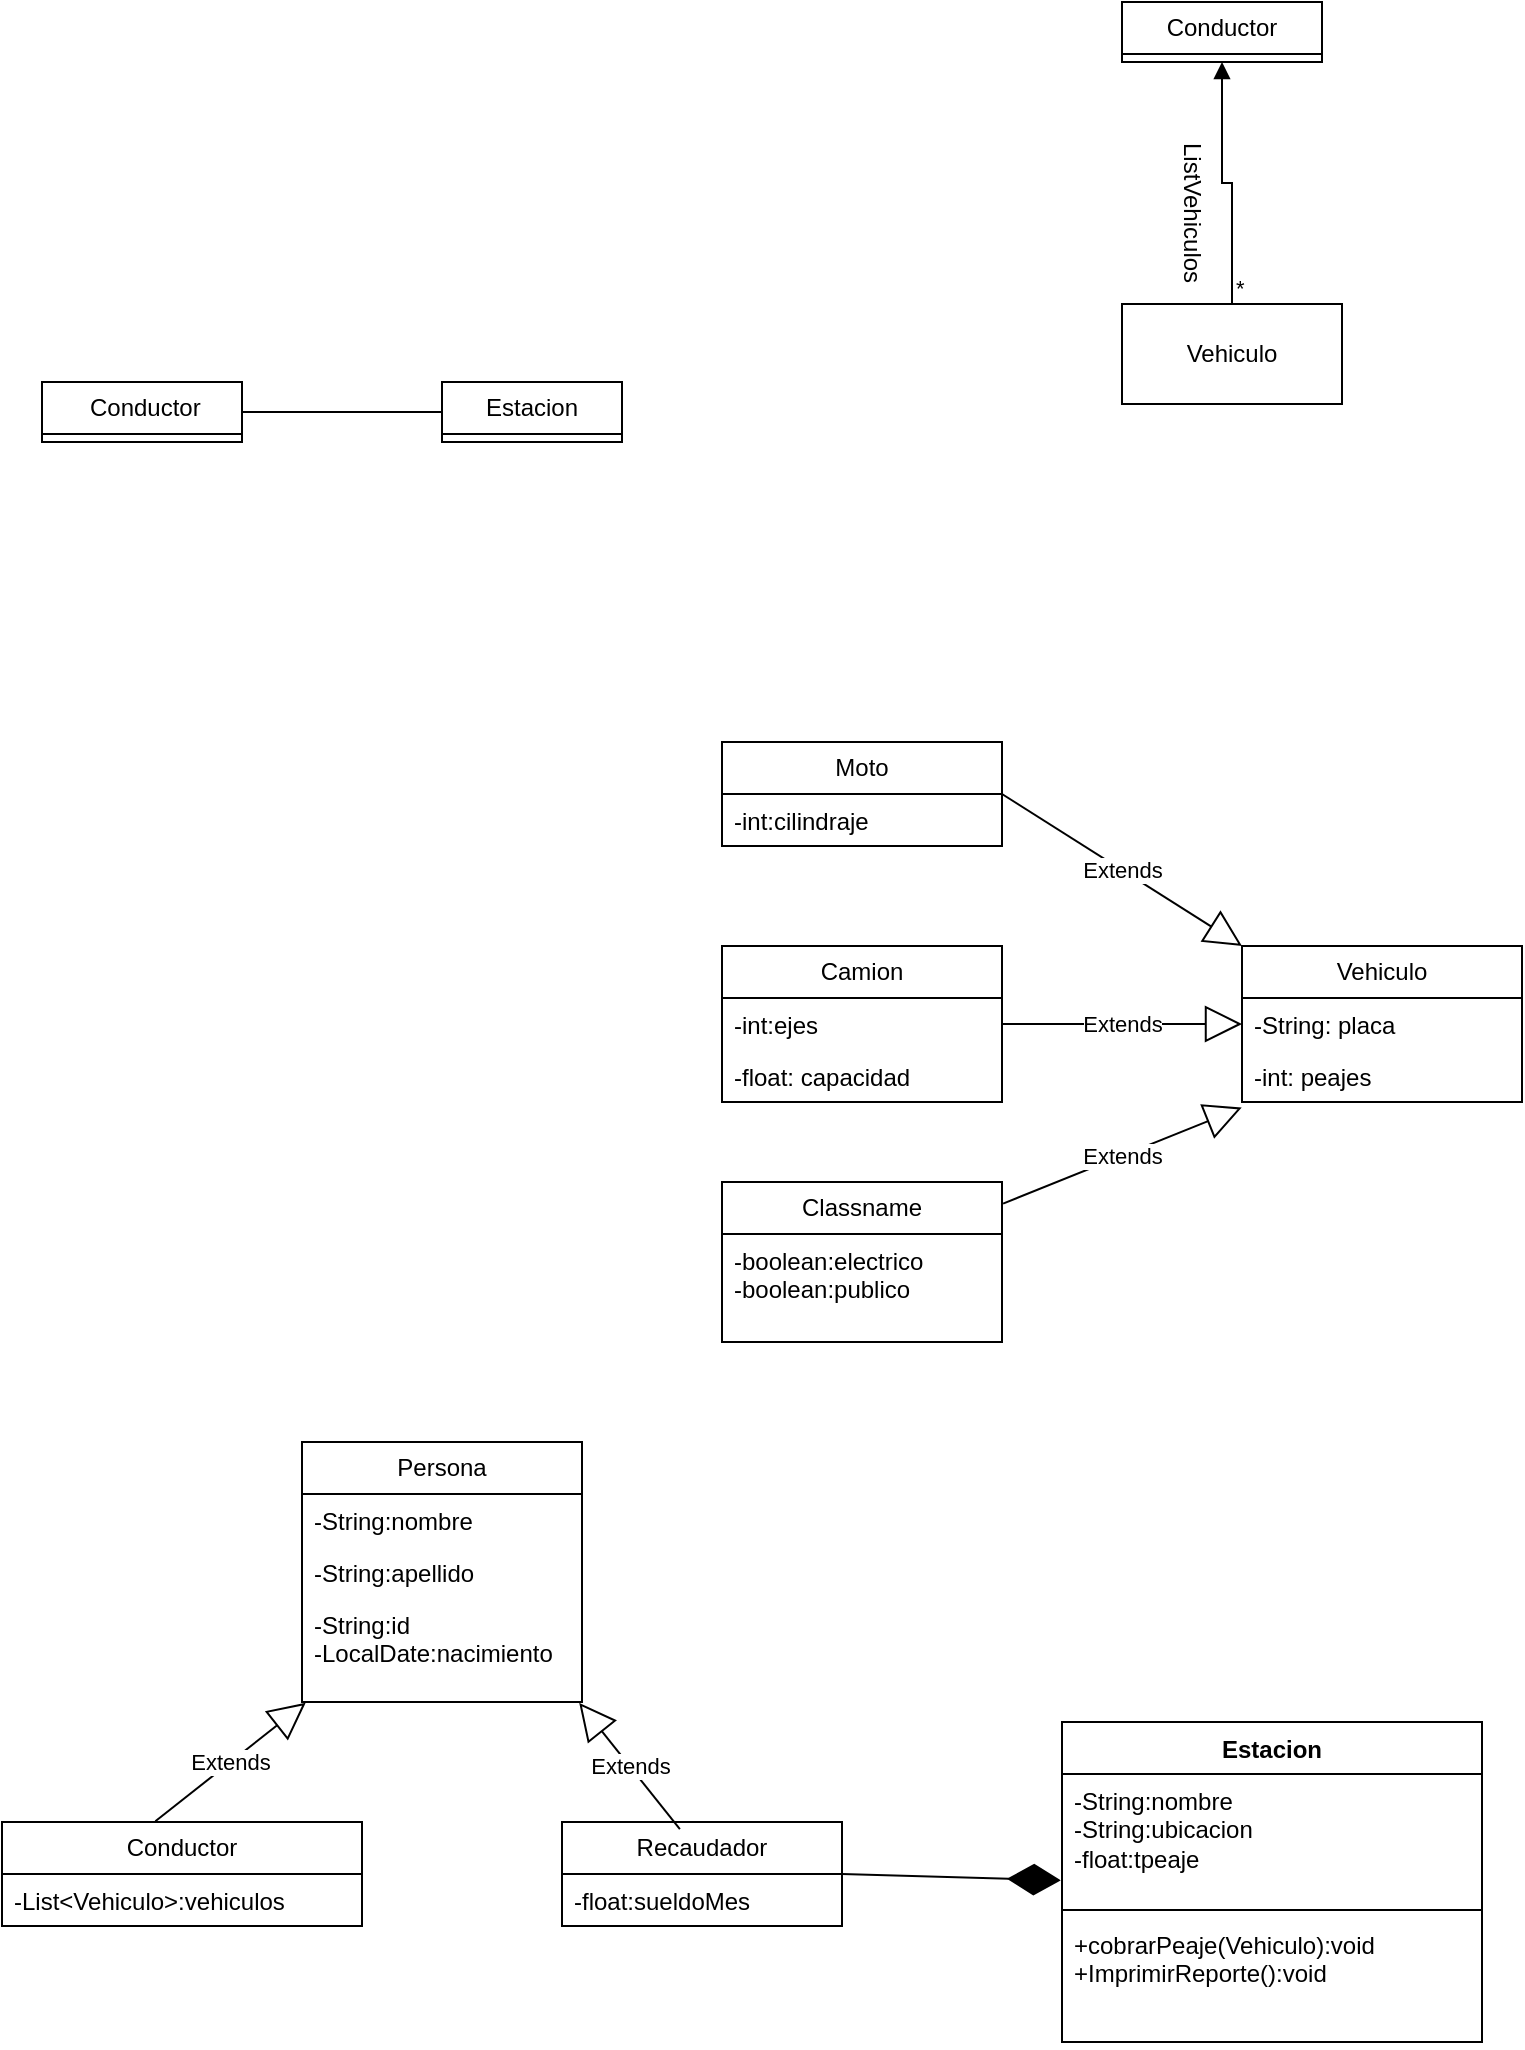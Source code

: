<mxfile version="27.0.6">
  <diagram name="Página-1" id="NVoLlfo6I_l2SCEZavzf">
    <mxGraphModel dx="1149" dy="633" grid="1" gridSize="10" guides="1" tooltips="1" connect="1" arrows="1" fold="1" page="1" pageScale="1" pageWidth="827" pageHeight="1169" math="0" shadow="0">
      <root>
        <mxCell id="0" />
        <mxCell id="1" parent="0" />
        <mxCell id="59XPLBo3YzxhoUTR-D23-57" value="Moto" style="swimlane;fontStyle=0;childLayout=stackLayout;horizontal=1;startSize=26;fillColor=none;horizontalStack=0;resizeParent=1;resizeParentMax=0;resizeLast=0;collapsible=1;marginBottom=0;whiteSpace=wrap;html=1;" parent="1" vertex="1">
          <mxGeometry x="400" y="380" width="140" height="52" as="geometry" />
        </mxCell>
        <mxCell id="59XPLBo3YzxhoUTR-D23-58" value="-int:cilindraje" style="text;strokeColor=none;fillColor=none;align=left;verticalAlign=top;spacingLeft=4;spacingRight=4;overflow=hidden;rotatable=0;points=[[0,0.5],[1,0.5]];portConstraint=eastwest;whiteSpace=wrap;html=1;" parent="59XPLBo3YzxhoUTR-D23-57" vertex="1">
          <mxGeometry y="26" width="140" height="26" as="geometry" />
        </mxCell>
        <mxCell id="59XPLBo3YzxhoUTR-D23-61" value="Camion" style="swimlane;fontStyle=0;childLayout=stackLayout;horizontal=1;startSize=26;fillColor=none;horizontalStack=0;resizeParent=1;resizeParentMax=0;resizeLast=0;collapsible=1;marginBottom=0;whiteSpace=wrap;html=1;" parent="1" vertex="1">
          <mxGeometry x="400" y="482" width="140" height="78" as="geometry" />
        </mxCell>
        <mxCell id="59XPLBo3YzxhoUTR-D23-62" value="-int:ejes" style="text;strokeColor=none;fillColor=none;align=left;verticalAlign=top;spacingLeft=4;spacingRight=4;overflow=hidden;rotatable=0;points=[[0,0.5],[1,0.5]];portConstraint=eastwest;whiteSpace=wrap;html=1;" parent="59XPLBo3YzxhoUTR-D23-61" vertex="1">
          <mxGeometry y="26" width="140" height="26" as="geometry" />
        </mxCell>
        <mxCell id="59XPLBo3YzxhoUTR-D23-63" value="-float: capacidad" style="text;strokeColor=none;fillColor=none;align=left;verticalAlign=top;spacingLeft=4;spacingRight=4;overflow=hidden;rotatable=0;points=[[0,0.5],[1,0.5]];portConstraint=eastwest;whiteSpace=wrap;html=1;" parent="59XPLBo3YzxhoUTR-D23-61" vertex="1">
          <mxGeometry y="52" width="140" height="26" as="geometry" />
        </mxCell>
        <mxCell id="59XPLBo3YzxhoUTR-D23-65" value="Conductor" style="swimlane;fontStyle=0;childLayout=stackLayout;horizontal=1;startSize=26;fillColor=none;horizontalStack=0;resizeParent=1;resizeParentMax=0;resizeLast=0;collapsible=1;marginBottom=0;whiteSpace=wrap;html=1;" parent="1" vertex="1">
          <mxGeometry x="40" y="920" width="180" height="52" as="geometry" />
        </mxCell>
        <mxCell id="59XPLBo3YzxhoUTR-D23-69" value="Vehiculo" style="swimlane;fontStyle=0;childLayout=stackLayout;horizontal=1;startSize=26;fillColor=none;horizontalStack=0;resizeParent=1;resizeParentMax=0;resizeLast=0;collapsible=1;marginBottom=0;whiteSpace=wrap;html=1;" parent="1" vertex="1">
          <mxGeometry x="660" y="482" width="140" height="78" as="geometry" />
        </mxCell>
        <mxCell id="59XPLBo3YzxhoUTR-D23-70" value="-String: placa" style="text;strokeColor=none;fillColor=none;align=left;verticalAlign=top;spacingLeft=4;spacingRight=4;overflow=hidden;rotatable=0;points=[[0,0.5],[1,0.5]];portConstraint=eastwest;whiteSpace=wrap;html=1;" parent="59XPLBo3YzxhoUTR-D23-69" vertex="1">
          <mxGeometry y="26" width="140" height="26" as="geometry" />
        </mxCell>
        <mxCell id="59XPLBo3YzxhoUTR-D23-71" value="-int: peajes" style="text;strokeColor=none;fillColor=none;align=left;verticalAlign=top;spacingLeft=4;spacingRight=4;overflow=hidden;rotatable=0;points=[[0,0.5],[1,0.5]];portConstraint=eastwest;whiteSpace=wrap;html=1;" parent="59XPLBo3YzxhoUTR-D23-69" vertex="1">
          <mxGeometry y="52" width="140" height="26" as="geometry" />
        </mxCell>
        <mxCell id="0D5qdikPp2RS43mxfEZ9-7" value="Persona" style="swimlane;fontStyle=0;childLayout=stackLayout;horizontal=1;startSize=26;fillColor=none;horizontalStack=0;resizeParent=1;resizeParentMax=0;resizeLast=0;collapsible=1;marginBottom=0;whiteSpace=wrap;html=1;" vertex="1" parent="1">
          <mxGeometry x="190" y="730" width="140" height="130" as="geometry" />
        </mxCell>
        <mxCell id="0D5qdikPp2RS43mxfEZ9-8" value="-String:nombre" style="text;strokeColor=none;fillColor=none;align=left;verticalAlign=top;spacingLeft=4;spacingRight=4;overflow=hidden;rotatable=0;points=[[0,0.5],[1,0.5]];portConstraint=eastwest;whiteSpace=wrap;html=1;" vertex="1" parent="0D5qdikPp2RS43mxfEZ9-7">
          <mxGeometry y="26" width="140" height="26" as="geometry" />
        </mxCell>
        <mxCell id="0D5qdikPp2RS43mxfEZ9-9" value="-String:apellido" style="text;strokeColor=none;fillColor=none;align=left;verticalAlign=top;spacingLeft=4;spacingRight=4;overflow=hidden;rotatable=0;points=[[0,0.5],[1,0.5]];portConstraint=eastwest;whiteSpace=wrap;html=1;" vertex="1" parent="0D5qdikPp2RS43mxfEZ9-7">
          <mxGeometry y="52" width="140" height="26" as="geometry" />
        </mxCell>
        <mxCell id="0D5qdikPp2RS43mxfEZ9-10" value="-String:id&lt;div&gt;-LocalDate:nacimiento&lt;/div&gt;" style="text;strokeColor=none;fillColor=none;align=left;verticalAlign=top;spacingLeft=4;spacingRight=4;overflow=hidden;rotatable=0;points=[[0,0.5],[1,0.5]];portConstraint=eastwest;whiteSpace=wrap;html=1;" vertex="1" parent="0D5qdikPp2RS43mxfEZ9-7">
          <mxGeometry y="78" width="140" height="52" as="geometry" />
        </mxCell>
        <mxCell id="59XPLBo3YzxhoUTR-D23-66" value="-List&amp;lt;Vehiculo&amp;gt;:vehiculos" style="text;strokeColor=none;fillColor=none;align=left;verticalAlign=top;spacingLeft=4;spacingRight=4;overflow=hidden;rotatable=0;points=[[0,0.5],[1,0.5]];portConstraint=eastwest;whiteSpace=wrap;html=1;" parent="1" vertex="1">
          <mxGeometry x="40" y="946" width="180" height="26" as="geometry" />
        </mxCell>
        <mxCell id="0D5qdikPp2RS43mxfEZ9-12" value="Recaudador" style="swimlane;fontStyle=0;childLayout=stackLayout;horizontal=1;startSize=26;fillColor=none;horizontalStack=0;resizeParent=1;resizeParentMax=0;resizeLast=0;collapsible=1;marginBottom=0;whiteSpace=wrap;html=1;" vertex="1" parent="1">
          <mxGeometry x="320" y="920" width="140" height="52" as="geometry" />
        </mxCell>
        <mxCell id="0D5qdikPp2RS43mxfEZ9-13" value="-float:sueldoMes" style="text;strokeColor=none;fillColor=none;align=left;verticalAlign=top;spacingLeft=4;spacingRight=4;overflow=hidden;rotatable=0;points=[[0,0.5],[1,0.5]];portConstraint=eastwest;whiteSpace=wrap;html=1;" vertex="1" parent="0D5qdikPp2RS43mxfEZ9-12">
          <mxGeometry y="26" width="140" height="26" as="geometry" />
        </mxCell>
        <mxCell id="0D5qdikPp2RS43mxfEZ9-17" value="Extends" style="endArrow=block;endSize=16;endFill=0;html=1;rounded=0;exitX=0.426;exitY=-0.008;exitDx=0;exitDy=0;exitPerimeter=0;entryX=0.013;entryY=1.008;entryDx=0;entryDy=0;entryPerimeter=0;" edge="1" parent="1" source="59XPLBo3YzxhoUTR-D23-65" target="0D5qdikPp2RS43mxfEZ9-10">
          <mxGeometry width="160" relative="1" as="geometry">
            <mxPoint x="360" y="860" as="sourcePoint" />
            <mxPoint x="520" y="860" as="targetPoint" />
          </mxGeometry>
        </mxCell>
        <mxCell id="0D5qdikPp2RS43mxfEZ9-18" value="Extends" style="endArrow=block;endSize=16;endFill=0;html=1;rounded=0;exitX=0.421;exitY=0.069;exitDx=0;exitDy=0;exitPerimeter=0;entryX=0.99;entryY=1.008;entryDx=0;entryDy=0;entryPerimeter=0;" edge="1" parent="1" source="0D5qdikPp2RS43mxfEZ9-12" target="0D5qdikPp2RS43mxfEZ9-10">
          <mxGeometry width="160" relative="1" as="geometry">
            <mxPoint x="360" y="790" as="sourcePoint" />
            <mxPoint x="520" y="790" as="targetPoint" />
          </mxGeometry>
        </mxCell>
        <mxCell id="0D5qdikPp2RS43mxfEZ9-19" value="Classname" style="swimlane;fontStyle=0;childLayout=stackLayout;horizontal=1;startSize=26;fillColor=none;horizontalStack=0;resizeParent=1;resizeParentMax=0;resizeLast=0;collapsible=1;marginBottom=0;whiteSpace=wrap;html=1;" vertex="1" parent="1">
          <mxGeometry x="400" y="600" width="140" height="80" as="geometry" />
        </mxCell>
        <mxCell id="0D5qdikPp2RS43mxfEZ9-20" value="-boolean:electrico&lt;div&gt;-boolean:publico&lt;/div&gt;" style="text;strokeColor=none;fillColor=none;align=left;verticalAlign=top;spacingLeft=4;spacingRight=4;overflow=hidden;rotatable=0;points=[[0,0.5],[1,0.5]];portConstraint=eastwest;whiteSpace=wrap;html=1;" vertex="1" parent="0D5qdikPp2RS43mxfEZ9-19">
          <mxGeometry y="26" width="140" height="54" as="geometry" />
        </mxCell>
        <mxCell id="0D5qdikPp2RS43mxfEZ9-23" value="Extends" style="endArrow=block;endSize=16;endFill=0;html=1;rounded=0;entryX=-0.001;entryY=1.108;entryDx=0;entryDy=0;entryPerimeter=0;exitX=1.004;exitY=0.135;exitDx=0;exitDy=0;exitPerimeter=0;" edge="1" parent="1" source="0D5qdikPp2RS43mxfEZ9-19" target="59XPLBo3YzxhoUTR-D23-71">
          <mxGeometry width="160" relative="1" as="geometry">
            <mxPoint x="360" y="580" as="sourcePoint" />
            <mxPoint x="520" y="580" as="targetPoint" />
          </mxGeometry>
        </mxCell>
        <mxCell id="0D5qdikPp2RS43mxfEZ9-24" value="Extends" style="endArrow=block;endSize=16;endFill=0;html=1;rounded=0;entryX=0;entryY=0.5;entryDx=0;entryDy=0;exitX=1;exitY=0.5;exitDx=0;exitDy=0;" edge="1" parent="1" source="59XPLBo3YzxhoUTR-D23-62" target="59XPLBo3YzxhoUTR-D23-70">
          <mxGeometry width="160" relative="1" as="geometry">
            <mxPoint x="360" y="580" as="sourcePoint" />
            <mxPoint x="520" y="580" as="targetPoint" />
          </mxGeometry>
        </mxCell>
        <mxCell id="0D5qdikPp2RS43mxfEZ9-25" value="Extends" style="endArrow=block;endSize=16;endFill=0;html=1;rounded=0;exitX=1;exitY=0.5;exitDx=0;exitDy=0;entryX=0;entryY=0;entryDx=0;entryDy=0;" edge="1" parent="1" source="59XPLBo3YzxhoUTR-D23-57" target="59XPLBo3YzxhoUTR-D23-69">
          <mxGeometry width="160" relative="1" as="geometry">
            <mxPoint x="360" y="580" as="sourcePoint" />
            <mxPoint x="520" y="580" as="targetPoint" />
          </mxGeometry>
        </mxCell>
        <mxCell id="0D5qdikPp2RS43mxfEZ9-26" value="Estacion" style="swimlane;fontStyle=1;align=center;verticalAlign=top;childLayout=stackLayout;horizontal=1;startSize=26;horizontalStack=0;resizeParent=1;resizeParentMax=0;resizeLast=0;collapsible=1;marginBottom=0;whiteSpace=wrap;html=1;" vertex="1" parent="1">
          <mxGeometry x="570" y="870" width="210" height="160" as="geometry" />
        </mxCell>
        <mxCell id="0D5qdikPp2RS43mxfEZ9-27" value="-String:nombre&lt;div&gt;-String:ubicacion&lt;/div&gt;&lt;div&gt;-float:tpeaje&lt;/div&gt;" style="text;strokeColor=none;fillColor=none;align=left;verticalAlign=top;spacingLeft=4;spacingRight=4;overflow=hidden;rotatable=0;points=[[0,0.5],[1,0.5]];portConstraint=eastwest;whiteSpace=wrap;html=1;" vertex="1" parent="0D5qdikPp2RS43mxfEZ9-26">
          <mxGeometry y="26" width="210" height="64" as="geometry" />
        </mxCell>
        <mxCell id="0D5qdikPp2RS43mxfEZ9-28" value="" style="line;strokeWidth=1;fillColor=none;align=left;verticalAlign=middle;spacingTop=-1;spacingLeft=3;spacingRight=3;rotatable=0;labelPosition=right;points=[];portConstraint=eastwest;strokeColor=inherit;" vertex="1" parent="0D5qdikPp2RS43mxfEZ9-26">
          <mxGeometry y="90" width="210" height="8" as="geometry" />
        </mxCell>
        <mxCell id="0D5qdikPp2RS43mxfEZ9-29" value="+cobrarPeaje(Vehiculo):void&lt;div&gt;+ImprimirReporte():void&lt;/div&gt;" style="text;strokeColor=none;fillColor=none;align=left;verticalAlign=top;spacingLeft=4;spacingRight=4;overflow=hidden;rotatable=0;points=[[0,0.5],[1,0.5]];portConstraint=eastwest;whiteSpace=wrap;html=1;" vertex="1" parent="0D5qdikPp2RS43mxfEZ9-26">
          <mxGeometry y="98" width="210" height="62" as="geometry" />
        </mxCell>
        <mxCell id="0D5qdikPp2RS43mxfEZ9-31" value="" style="endArrow=diamondThin;endFill=1;endSize=24;html=1;rounded=0;exitX=1;exitY=0.5;exitDx=0;exitDy=0;entryX=-0.003;entryY=0.831;entryDx=0;entryDy=0;entryPerimeter=0;" edge="1" parent="1" source="0D5qdikPp2RS43mxfEZ9-12" target="0D5qdikPp2RS43mxfEZ9-27">
          <mxGeometry width="160" relative="1" as="geometry">
            <mxPoint x="360" y="1000" as="sourcePoint" />
            <mxPoint x="520" y="1000" as="targetPoint" />
          </mxGeometry>
        </mxCell>
        <mxCell id="0D5qdikPp2RS43mxfEZ9-32" value="Estacion" style="swimlane;fontStyle=0;childLayout=stackLayout;horizontal=1;startSize=26;fillColor=none;horizontalStack=0;resizeParent=1;resizeParentMax=0;resizeLast=0;collapsible=1;marginBottom=0;whiteSpace=wrap;html=1;" vertex="1" collapsed="1" parent="1">
          <mxGeometry x="260" y="200" width="90" height="30" as="geometry">
            <mxRectangle x="260" y="200" width="140" height="52" as="alternateBounds" />
          </mxGeometry>
        </mxCell>
        <mxCell id="0D5qdikPp2RS43mxfEZ9-36" value="&amp;nbsp;Conductor" style="swimlane;fontStyle=0;childLayout=stackLayout;horizontal=1;startSize=26;fillColor=none;horizontalStack=0;resizeParent=1;resizeParentMax=0;resizeLast=0;collapsible=1;marginBottom=0;whiteSpace=wrap;html=1;" vertex="1" collapsed="1" parent="1">
          <mxGeometry x="60" y="200" width="100" height="30" as="geometry">
            <mxRectangle x="60" y="200" width="140" height="52" as="alternateBounds" />
          </mxGeometry>
        </mxCell>
        <mxCell id="0D5qdikPp2RS43mxfEZ9-41" value="" style="line;strokeWidth=1;fillColor=none;align=left;verticalAlign=middle;spacingTop=-1;spacingLeft=3;spacingRight=3;rotatable=0;labelPosition=right;points=[];portConstraint=eastwest;strokeColor=inherit;" vertex="1" parent="1">
          <mxGeometry x="160" y="211" width="100" height="8" as="geometry" />
        </mxCell>
        <mxCell id="0D5qdikPp2RS43mxfEZ9-42" value="Conductor" style="swimlane;fontStyle=0;childLayout=stackLayout;horizontal=1;startSize=26;fillColor=none;horizontalStack=0;resizeParent=1;resizeParentMax=0;resizeLast=0;collapsible=1;marginBottom=0;whiteSpace=wrap;html=1;" vertex="1" collapsed="1" parent="1">
          <mxGeometry x="600" y="10" width="100" height="30" as="geometry">
            <mxRectangle x="600" y="10" width="140" height="52" as="alternateBounds" />
          </mxGeometry>
        </mxCell>
        <mxCell id="0D5qdikPp2RS43mxfEZ9-46" value="Vehiculo" style="html=1;whiteSpace=wrap;" vertex="1" parent="1">
          <mxGeometry x="600" y="161" width="110" height="50" as="geometry" />
        </mxCell>
        <mxCell id="0D5qdikPp2RS43mxfEZ9-47" value="" style="endArrow=block;endFill=1;html=1;edgeStyle=orthogonalEdgeStyle;align=left;verticalAlign=top;rounded=0;exitX=0.5;exitY=0;exitDx=0;exitDy=0;" edge="1" parent="1" source="0D5qdikPp2RS43mxfEZ9-46" target="0D5qdikPp2RS43mxfEZ9-42">
          <mxGeometry x="-1" relative="1" as="geometry">
            <mxPoint x="640" y="160" as="sourcePoint" />
            <mxPoint x="640" y="50" as="targetPoint" />
            <mxPoint as="offset" />
          </mxGeometry>
        </mxCell>
        <mxCell id="0D5qdikPp2RS43mxfEZ9-48" value="*" style="edgeLabel;resizable=0;html=1;align=left;verticalAlign=bottom;" connectable="0" vertex="1" parent="0D5qdikPp2RS43mxfEZ9-47">
          <mxGeometry x="-1" relative="1" as="geometry" />
        </mxCell>
        <mxCell id="0D5qdikPp2RS43mxfEZ9-49" value="ListVehiculos" style="text;html=1;align=center;verticalAlign=middle;resizable=0;points=[];autosize=1;strokeColor=none;fillColor=none;rotation=90;" vertex="1" parent="1">
          <mxGeometry x="590" y="100" width="90" height="30" as="geometry" />
        </mxCell>
      </root>
    </mxGraphModel>
  </diagram>
</mxfile>

